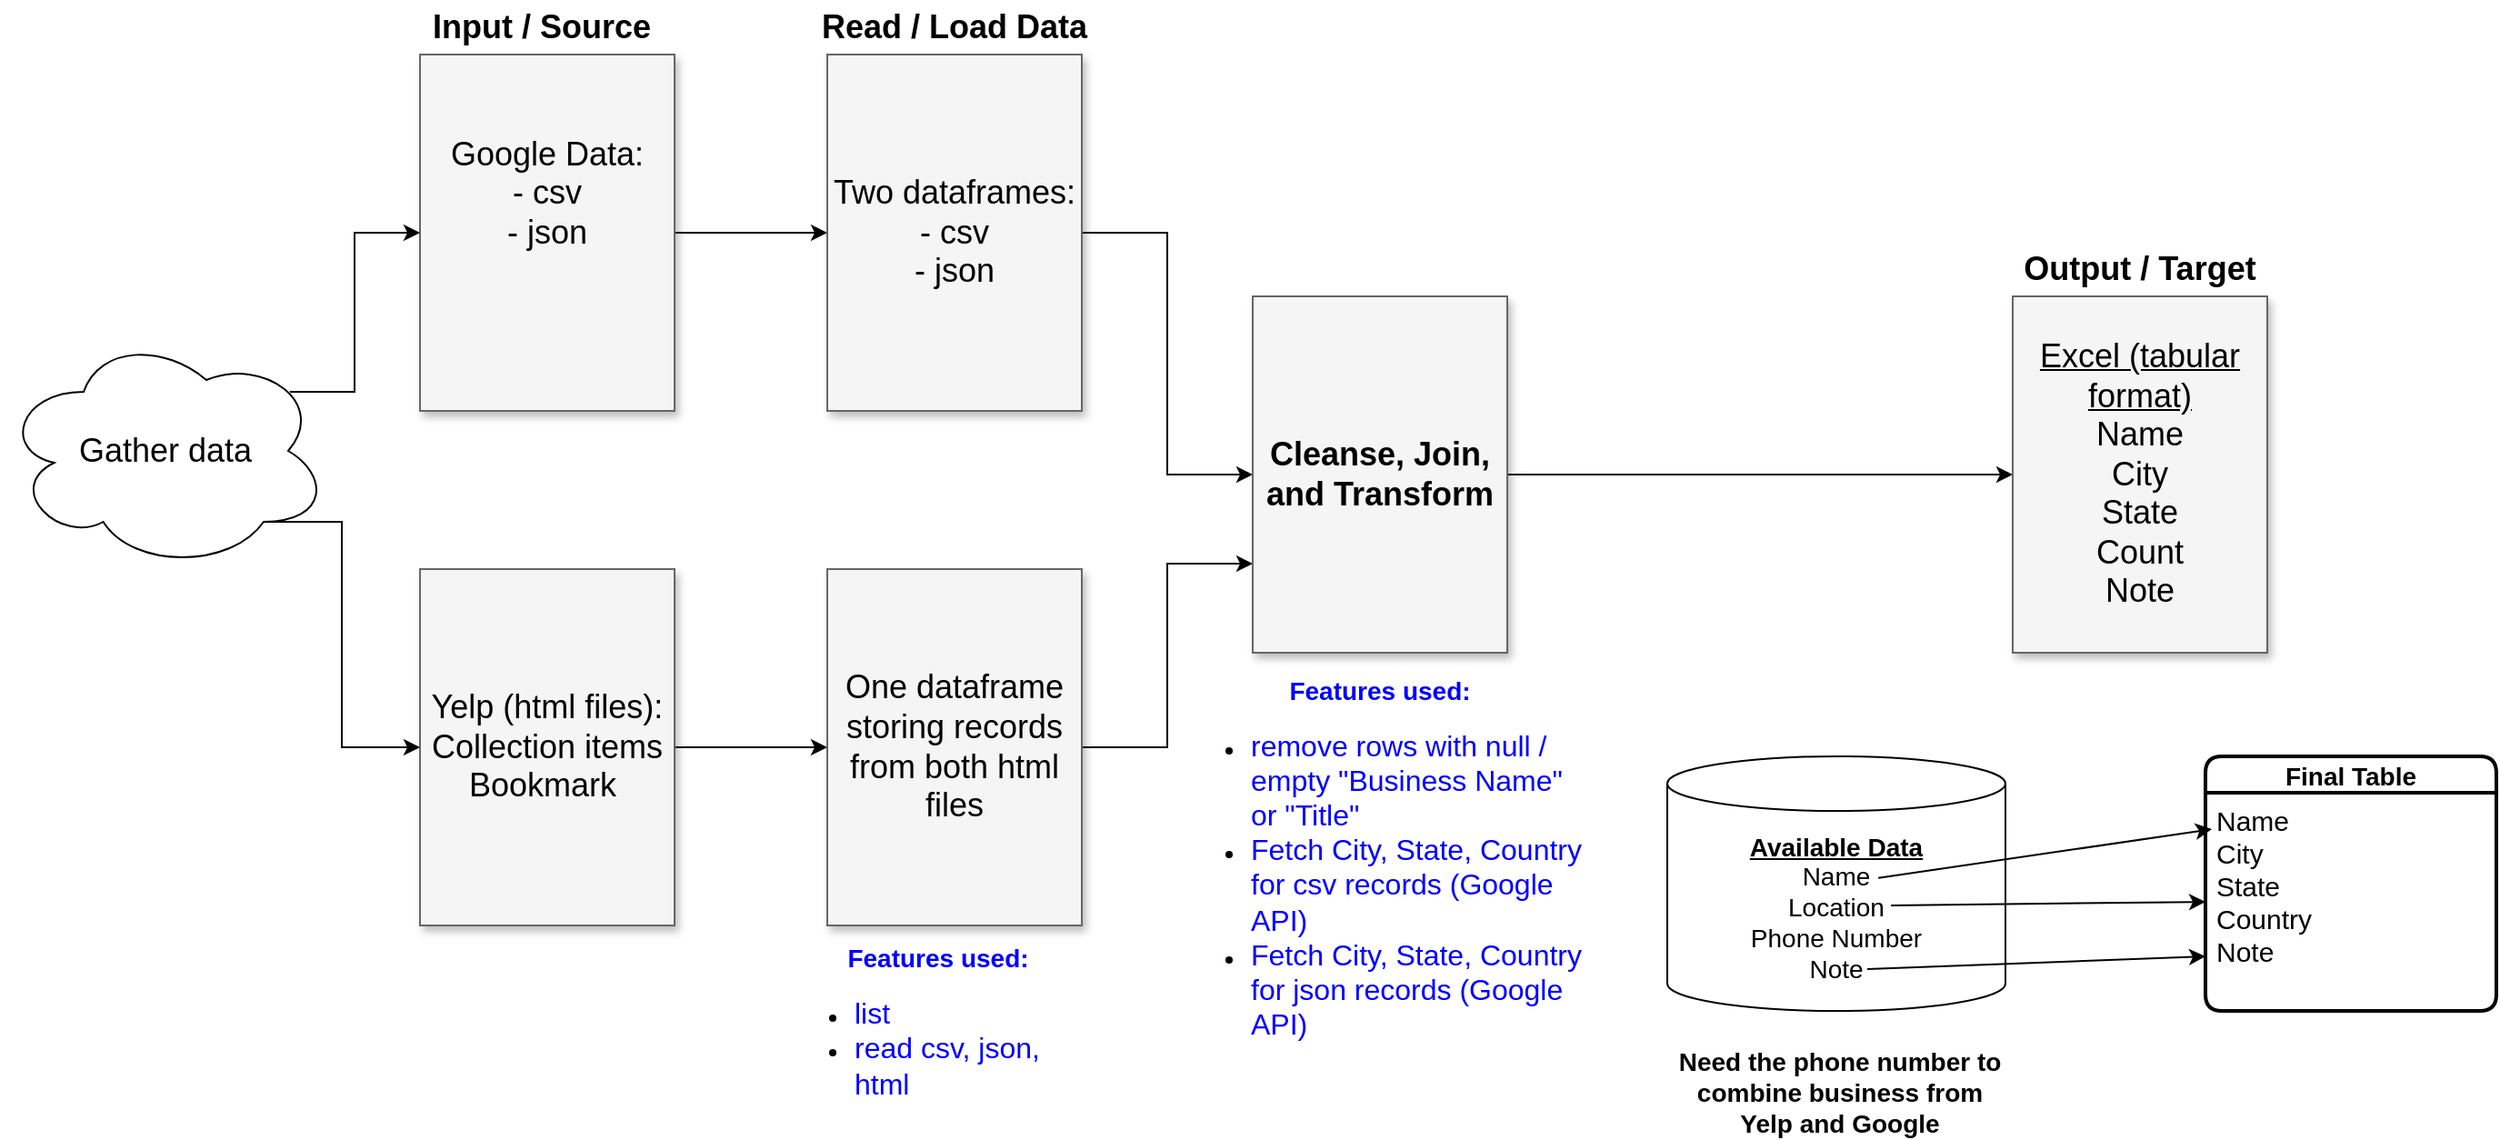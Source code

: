<mxfile version="20.8.20" type="github">
  <diagram name="Page-1" id="90a13364-a465-7bf4-72fc-28e22215d7a0">
    <mxGraphModel dx="1674" dy="769" grid="1" gridSize="10" guides="1" tooltips="1" connect="1" arrows="1" fold="1" page="1" pageScale="1.5" pageWidth="1169" pageHeight="826" background="none" math="0" shadow="0">
      <root>
        <mxCell id="0" style=";html=1;" />
        <mxCell id="1" style=";html=1;" parent="0" />
        <mxCell id="QJkubPFk-c3f9WA3xLjl-14" style="edgeStyle=none;rounded=0;orthogonalLoop=1;jettySize=auto;html=1;exitX=1;exitY=0.5;exitDx=0;exitDy=0;entryX=0;entryY=0.5;entryDx=0;entryDy=0;" parent="1" source="gC0-dVrv1vUqgVdrwK94-1" target="QJkubPFk-c3f9WA3xLjl-2" edge="1">
          <mxGeometry relative="1" as="geometry" />
        </mxCell>
        <mxCell id="gC0-dVrv1vUqgVdrwK94-1" value="Google Data:&lt;br style=&quot;border-color: var(--border-color);&quot;&gt;- csv&lt;br&gt;- json&lt;br&gt;&lt;br&gt;&amp;nbsp;" style="whiteSpace=wrap;html=1;shadow=1;fontSize=18;fillColor=#f5f5f5;strokeColor=#666666;" parent="1" vertex="1">
          <mxGeometry x="259" y="58" width="140" height="196" as="geometry" />
        </mxCell>
        <mxCell id="gC0-dVrv1vUqgVdrwK94-9" value="&lt;b&gt;Input / Source&lt;/b&gt;" style="text;strokeColor=none;align=center;fillColor=none;html=1;verticalAlign=middle;whiteSpace=wrap;rounded=0;fontSize=18;" parent="1" vertex="1">
          <mxGeometry x="248" y="28" width="156" height="30" as="geometry" />
        </mxCell>
        <mxCell id="QJkubPFk-c3f9WA3xLjl-15" style="edgeStyle=orthogonalEdgeStyle;rounded=0;orthogonalLoop=1;jettySize=auto;html=1;exitX=1;exitY=0.5;exitDx=0;exitDy=0;entryX=0;entryY=0.5;entryDx=0;entryDy=0;" parent="1" source="QJkubPFk-c3f9WA3xLjl-1" target="QJkubPFk-c3f9WA3xLjl-3" edge="1">
          <mxGeometry relative="1" as="geometry" />
        </mxCell>
        <mxCell id="QJkubPFk-c3f9WA3xLjl-1" value="Yelp (html files):&lt;br&gt;Collection items&lt;br&gt;Bookmark&amp;nbsp;" style="whiteSpace=wrap;html=1;shadow=1;fontSize=18;fillColor=#f5f5f5;strokeColor=#666666;" parent="1" vertex="1">
          <mxGeometry x="259" y="341" width="140" height="196" as="geometry" />
        </mxCell>
        <mxCell id="QJkubPFk-c3f9WA3xLjl-16" style="edgeStyle=orthogonalEdgeStyle;rounded=0;orthogonalLoop=1;jettySize=auto;html=1;exitX=1;exitY=0.5;exitDx=0;exitDy=0;entryX=0;entryY=0.5;entryDx=0;entryDy=0;" parent="1" source="QJkubPFk-c3f9WA3xLjl-2" target="QJkubPFk-c3f9WA3xLjl-4" edge="1">
          <mxGeometry relative="1" as="geometry" />
        </mxCell>
        <mxCell id="QJkubPFk-c3f9WA3xLjl-2" value="Two dataframes:&lt;br&gt;- csv&lt;br&gt;- json" style="whiteSpace=wrap;html=1;shadow=1;fontSize=18;fillColor=#f5f5f5;strokeColor=#666666;" parent="1" vertex="1">
          <mxGeometry x="483" y="58" width="140" height="196" as="geometry" />
        </mxCell>
        <mxCell id="QJkubPFk-c3f9WA3xLjl-17" style="edgeStyle=orthogonalEdgeStyle;rounded=0;orthogonalLoop=1;jettySize=auto;html=1;exitX=1;exitY=0.5;exitDx=0;exitDy=0;entryX=0;entryY=0.75;entryDx=0;entryDy=0;" parent="1" source="QJkubPFk-c3f9WA3xLjl-3" target="QJkubPFk-c3f9WA3xLjl-4" edge="1">
          <mxGeometry relative="1" as="geometry" />
        </mxCell>
        <mxCell id="QJkubPFk-c3f9WA3xLjl-3" value="One dataframe&lt;br&gt;storing records from both html files" style="whiteSpace=wrap;html=1;shadow=1;fontSize=18;fillColor=#f5f5f5;strokeColor=#666666;" parent="1" vertex="1">
          <mxGeometry x="483" y="341" width="140" height="196" as="geometry" />
        </mxCell>
        <mxCell id="QJkubPFk-c3f9WA3xLjl-18" style="edgeStyle=orthogonalEdgeStyle;rounded=0;orthogonalLoop=1;jettySize=auto;html=1;exitX=1;exitY=0.5;exitDx=0;exitDy=0;" parent="1" source="QJkubPFk-c3f9WA3xLjl-4" target="QJkubPFk-c3f9WA3xLjl-5" edge="1">
          <mxGeometry relative="1" as="geometry" />
        </mxCell>
        <mxCell id="QJkubPFk-c3f9WA3xLjl-4" value="&lt;b&gt;Cleanse, Join, and Transform&lt;/b&gt;" style="whiteSpace=wrap;html=1;shadow=1;fontSize=18;fillColor=#f5f5f5;strokeColor=#666666;" parent="1" vertex="1">
          <mxGeometry x="717" y="191" width="140" height="196" as="geometry" />
        </mxCell>
        <mxCell id="QJkubPFk-c3f9WA3xLjl-5" value="&lt;span style=&quot;text-decoration-line: underline;&quot;&gt;Excel (tabular format)&lt;/span&gt;&lt;br&gt;Name&lt;br&gt;City&lt;br&gt;State&lt;br&gt;Count&lt;br&gt;Note" style="whiteSpace=wrap;html=1;shadow=1;fontSize=18;fillColor=#f5f5f5;strokeColor=#666666;" parent="1" vertex="1">
          <mxGeometry x="1135" y="191" width="140" height="196" as="geometry" />
        </mxCell>
        <mxCell id="QJkubPFk-c3f9WA3xLjl-7" style="edgeStyle=elbowEdgeStyle;rounded=0;orthogonalLoop=1;jettySize=auto;html=1;exitX=0.88;exitY=0.25;exitDx=0;exitDy=0;exitPerimeter=0;entryX=0;entryY=0.5;entryDx=0;entryDy=0;" parent="1" source="QJkubPFk-c3f9WA3xLjl-6" target="gC0-dVrv1vUqgVdrwK94-1" edge="1">
          <mxGeometry relative="1" as="geometry" />
        </mxCell>
        <mxCell id="QJkubPFk-c3f9WA3xLjl-8" style="edgeStyle=elbowEdgeStyle;rounded=0;orthogonalLoop=1;jettySize=auto;html=1;exitX=0.8;exitY=0.8;exitDx=0;exitDy=0;exitPerimeter=0;entryX=0;entryY=0.5;entryDx=0;entryDy=0;" parent="1" source="QJkubPFk-c3f9WA3xLjl-6" target="QJkubPFk-c3f9WA3xLjl-1" edge="1">
          <mxGeometry relative="1" as="geometry" />
        </mxCell>
        <mxCell id="QJkubPFk-c3f9WA3xLjl-6" value="&lt;font style=&quot;font-size: 18px;&quot;&gt;Gather data&lt;/font&gt;" style="ellipse;shape=cloud;whiteSpace=wrap;html=1;" parent="1" vertex="1">
          <mxGeometry x="29" y="211" width="180" height="130" as="geometry" />
        </mxCell>
        <mxCell id="QJkubPFk-c3f9WA3xLjl-11" value="&lt;b&gt;Read / Load Data&lt;/b&gt;" style="text;strokeColor=none;align=center;fillColor=none;html=1;verticalAlign=middle;whiteSpace=wrap;rounded=0;fontSize=18;" parent="1" vertex="1">
          <mxGeometry x="475" y="28" width="156" height="30" as="geometry" />
        </mxCell>
        <mxCell id="QJkubPFk-c3f9WA3xLjl-12" value="&lt;b&gt;Output / Target&lt;/b&gt;" style="text;strokeColor=none;align=center;fillColor=none;html=1;verticalAlign=middle;whiteSpace=wrap;rounded=0;fontSize=18;" parent="1" vertex="1">
          <mxGeometry x="1127" y="161" width="156" height="30" as="geometry" />
        </mxCell>
        <mxCell id="QJkubPFk-c3f9WA3xLjl-13" value="&lt;font style=&quot;font-size: 14px;&quot;&gt;&lt;b&gt;&lt;u&gt;Available Data&lt;/u&gt;&lt;/b&gt;&lt;br&gt;Name&lt;br&gt;Location&lt;br&gt;Phone Number&lt;br&gt;Note&lt;br&gt;&lt;/font&gt;" style="shape=cylinder3;whiteSpace=wrap;html=1;boundedLbl=1;backgroundOutline=1;size=15;" parent="1" vertex="1">
          <mxGeometry x="945" y="444" width="186" height="140" as="geometry" />
        </mxCell>
        <mxCell id="QJkubPFk-c3f9WA3xLjl-20" value="Final Table" style="swimlane;childLayout=stackLayout;horizontal=1;startSize=20;horizontalStack=0;rounded=1;fontSize=14;fontStyle=1;strokeWidth=2;resizeParent=0;resizeLast=1;shadow=0;dashed=0;align=center;" parent="1" vertex="1">
          <mxGeometry x="1241" y="444" width="160" height="140" as="geometry" />
        </mxCell>
        <mxCell id="QJkubPFk-c3f9WA3xLjl-21" value="Name&#xa;City&#xa;State&#xa;Country&#xa;Note" style="align=left;strokeColor=none;fillColor=none;spacingLeft=4;fontSize=15;verticalAlign=top;resizable=0;rotatable=0;part=1;" parent="QJkubPFk-c3f9WA3xLjl-20" vertex="1">
          <mxGeometry y="20" width="160" height="120" as="geometry" />
        </mxCell>
        <mxCell id="QJkubPFk-c3f9WA3xLjl-23" value="" style="endArrow=classic;html=1;rounded=0;fontSize=14;entryX=0;entryY=0.5;entryDx=0;entryDy=0;" parent="1" target="QJkubPFk-c3f9WA3xLjl-21" edge="1">
          <mxGeometry width="50" height="50" relative="1" as="geometry">
            <mxPoint x="1068" y="526" as="sourcePoint" />
            <mxPoint x="1148" y="526" as="targetPoint" />
          </mxGeometry>
        </mxCell>
        <mxCell id="QJkubPFk-c3f9WA3xLjl-24" value="" style="endArrow=classic;html=1;rounded=0;fontSize=14;exitX=0.624;exitY=0.478;exitDx=0;exitDy=0;exitPerimeter=0;entryX=0.022;entryY=0.167;entryDx=0;entryDy=0;entryPerimeter=0;" parent="1" source="QJkubPFk-c3f9WA3xLjl-13" target="QJkubPFk-c3f9WA3xLjl-21" edge="1">
          <mxGeometry width="50" height="50" relative="1" as="geometry">
            <mxPoint x="1141" y="508" as="sourcePoint" />
            <mxPoint x="1221" y="508" as="targetPoint" />
          </mxGeometry>
        </mxCell>
        <mxCell id="QJkubPFk-c3f9WA3xLjl-25" value="" style="endArrow=classic;html=1;rounded=0;fontSize=14;entryX=0;entryY=0.75;entryDx=0;entryDy=0;" parent="1" target="QJkubPFk-c3f9WA3xLjl-21" edge="1">
          <mxGeometry width="50" height="50" relative="1" as="geometry">
            <mxPoint x="1055" y="561" as="sourcePoint" />
            <mxPoint x="1228" y="559" as="targetPoint" />
          </mxGeometry>
        </mxCell>
        <mxCell id="QJkubPFk-c3f9WA3xLjl-26" value="Need the phone number to combine business from Yelp and Google" style="text;strokeColor=none;align=center;fillColor=none;html=1;verticalAlign=middle;whiteSpace=wrap;rounded=0;fontSize=14;fontStyle=1" parent="1" vertex="1">
          <mxGeometry x="945" y="614" width="190" height="30" as="geometry" />
        </mxCell>
        <mxCell id="Da67MMxG2jWOOiOSibjZ-1" value="&lt;font color=&quot;#0000ff&quot; style=&quot;font-size: 14px;&quot;&gt;&lt;b&gt;Features used:&lt;/b&gt;&lt;br&gt;&lt;/font&gt;&lt;ul&gt;&lt;li style=&quot;text-align: left;&quot;&gt;&lt;font size=&quot;3&quot; color=&quot;#0000ff&quot;&gt;remove rows with null / empty &quot;Business Name&quot; or &quot;Title&quot;&amp;nbsp;&lt;/font&gt;&lt;/li&gt;&lt;li style=&quot;text-align: left;&quot;&gt;&lt;font size=&quot;3&quot; color=&quot;#0000ff&quot;&gt;Fetch City, State, Country for csv records (Google API)&lt;/font&gt;&lt;/li&gt;&lt;li style=&quot;border-color: var(--border-color); text-align: left;&quot;&gt;&lt;font style=&quot;border-color: var(--border-color);&quot; size=&quot;3&quot; color=&quot;#0000ff&quot;&gt;Fetch City, State, Country for json records (Google API)&lt;/font&gt;&lt;/li&gt;&lt;/ul&gt;" style="text;strokeColor=none;align=center;fillColor=none;html=1;verticalAlign=middle;whiteSpace=wrap;rounded=0;" vertex="1" parent="1">
          <mxGeometry x="675" y="491" width="224" height="30" as="geometry" />
        </mxCell>
        <mxCell id="Da67MMxG2jWOOiOSibjZ-2" value="&lt;font color=&quot;#0000ff&quot; style=&quot;font-size: 14px;&quot;&gt;&lt;b&gt;Features used:&lt;/b&gt;&lt;br&gt;&lt;/font&gt;&lt;ul&gt;&lt;li style=&quot;text-align: left;&quot;&gt;&lt;font color=&quot;#0000ff&quot; size=&quot;3&quot;&gt;list&lt;/font&gt;&lt;/li&gt;&lt;li style=&quot;text-align: left;&quot;&gt;&lt;font color=&quot;#0000ff&quot; size=&quot;3&quot;&gt;read csv, json, html&lt;/font&gt;&lt;/li&gt;&lt;/ul&gt;" style="text;strokeColor=none;align=center;fillColor=none;html=1;verticalAlign=middle;whiteSpace=wrap;rounded=0;" vertex="1" parent="1">
          <mxGeometry x="457" y="581" width="174" height="30" as="geometry" />
        </mxCell>
      </root>
    </mxGraphModel>
  </diagram>
</mxfile>
